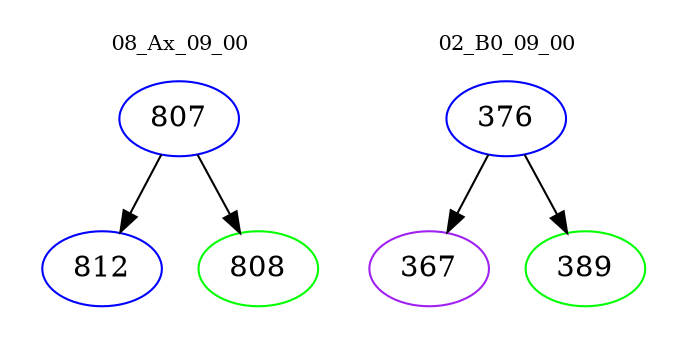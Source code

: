 digraph{
subgraph cluster_0 {
color = white
label = "08_Ax_09_00";
fontsize=10;
T0_807 [label="807", color="blue"]
T0_807 -> T0_812 [color="black"]
T0_812 [label="812", color="blue"]
T0_807 -> T0_808 [color="black"]
T0_808 [label="808", color="green"]
}
subgraph cluster_1 {
color = white
label = "02_B0_09_00";
fontsize=10;
T1_376 [label="376", color="blue"]
T1_376 -> T1_367 [color="black"]
T1_367 [label="367", color="purple"]
T1_376 -> T1_389 [color="black"]
T1_389 [label="389", color="green"]
}
}
